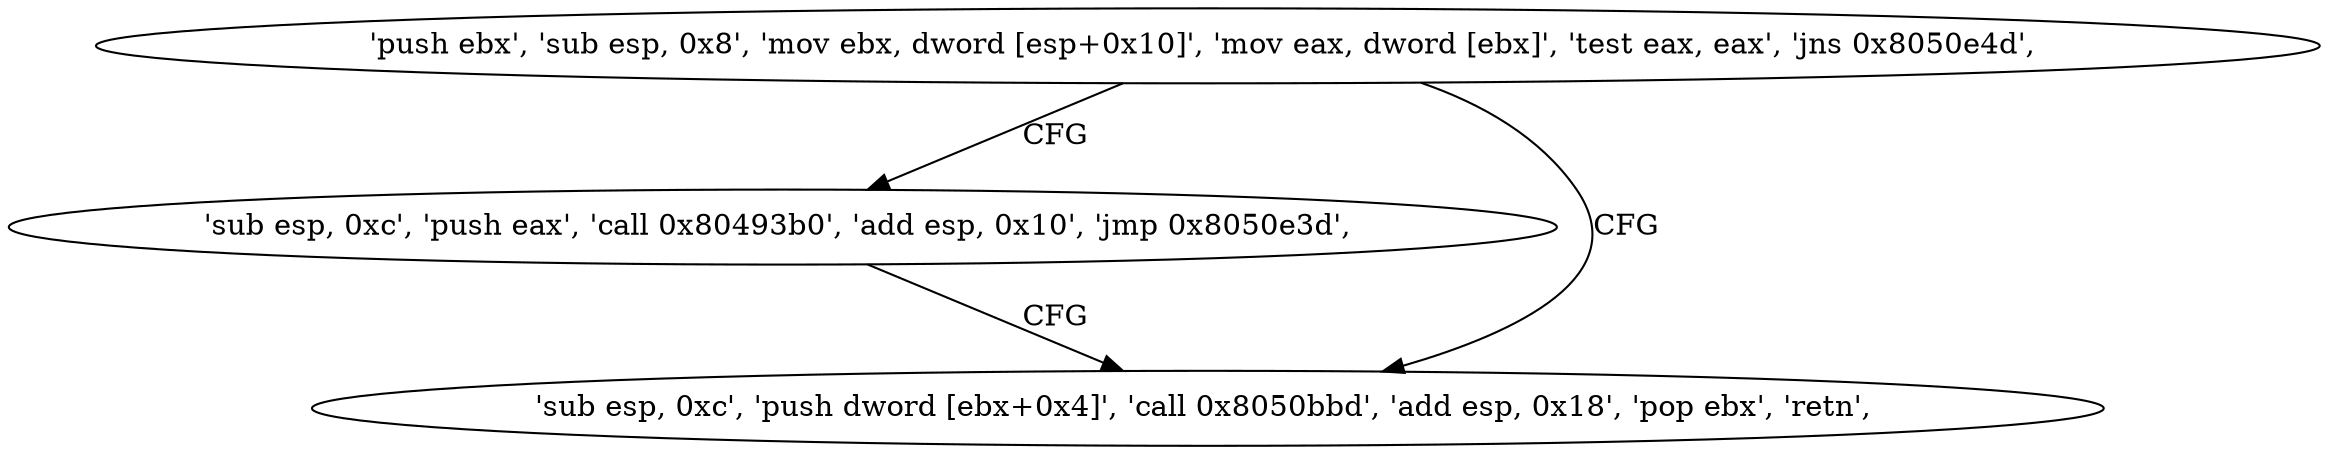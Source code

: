 digraph "func" {
"134549039" [label = "'push ebx', 'sub esp, 0x8', 'mov ebx, dword [esp+0x10]', 'mov eax, dword [ebx]', 'test eax, eax', 'jns 0x8050e4d', " ]
"134549069" [label = "'sub esp, 0xc', 'push eax', 'call 0x80493b0', 'add esp, 0x10', 'jmp 0x8050e3d', " ]
"134549053" [label = "'sub esp, 0xc', 'push dword [ebx+0x4]', 'call 0x8050bbd', 'add esp, 0x18', 'pop ebx', 'retn', " ]
"134549039" -> "134549069" [ label = "CFG" ]
"134549039" -> "134549053" [ label = "CFG" ]
"134549069" -> "134549053" [ label = "CFG" ]
}
